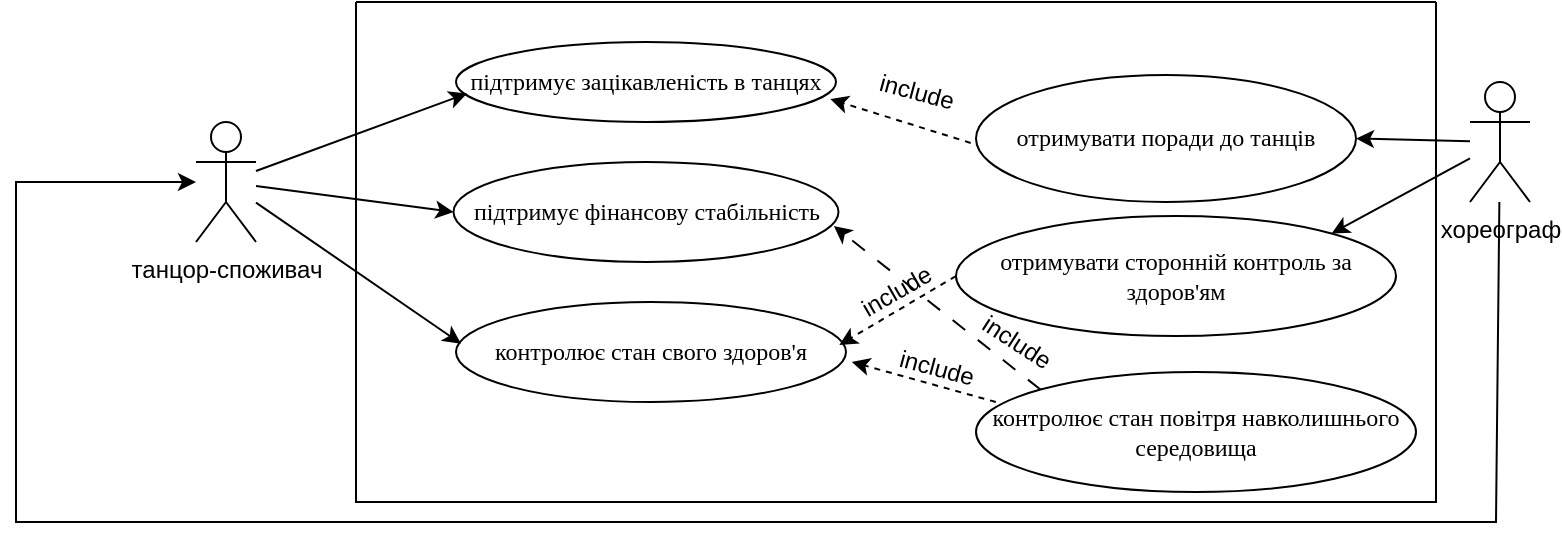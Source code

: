 <mxfile version="21.6.5" type="device">
  <diagram name="Страница — 1" id="wS0a-E_ivv_yOe_8BlFn">
    <mxGraphModel dx="1418" dy="828" grid="1" gridSize="10" guides="1" tooltips="1" connect="1" arrows="1" fold="1" page="1" pageScale="1" pageWidth="827" pageHeight="1169" math="0" shadow="0">
      <root>
        <mxCell id="0" />
        <mxCell id="1" parent="0" />
        <mxCell id="iGe3nFgzR7R-XXRQcmDe-5" value="танцор-споживач" style="shape=umlActor;verticalLabelPosition=bottom;verticalAlign=top;html=1;outlineConnect=0;" parent="1" vertex="1">
          <mxGeometry x="160" y="430" width="30" height="60" as="geometry" />
        </mxCell>
        <mxCell id="iGe3nFgzR7R-XXRQcmDe-6" value="підтримує зацікавленість в танцях" style="ellipse;whiteSpace=wrap;html=1;fontFamily=Times New Roman;" parent="1" vertex="1">
          <mxGeometry x="290" y="390" width="190" height="40" as="geometry" />
        </mxCell>
        <mxCell id="iGe3nFgzR7R-XXRQcmDe-7" value="підтримує фінансову стабільність" style="ellipse;whiteSpace=wrap;html=1;fontFamily=Times New Roman;" parent="1" vertex="1">
          <mxGeometry x="288.75" y="450" width="192.5" height="50" as="geometry" />
        </mxCell>
        <mxCell id="iGe3nFgzR7R-XXRQcmDe-8" value="контролює стан свого здоров&#39;я" style="ellipse;whiteSpace=wrap;html=1;fontFamily=Times New Roman;" parent="1" vertex="1">
          <mxGeometry x="290" y="520" width="195" height="50" as="geometry" />
        </mxCell>
        <mxCell id="iGe3nFgzR7R-XXRQcmDe-9" value="контролює стан повітря навколишнього середовища" style="ellipse;whiteSpace=wrap;html=1;fontFamily=Times New Roman;" parent="1" vertex="1">
          <mxGeometry x="550" y="555" width="220" height="60" as="geometry" />
        </mxCell>
        <mxCell id="iGe3nFgzR7R-XXRQcmDe-11" value="" style="endArrow=classic;html=1;rounded=0;exitX=0.045;exitY=0.25;exitDx=0;exitDy=0;exitPerimeter=0;entryX=1.015;entryY=0.6;entryDx=0;entryDy=0;entryPerimeter=0;dashed=1;" parent="1" source="iGe3nFgzR7R-XXRQcmDe-9" target="iGe3nFgzR7R-XXRQcmDe-8" edge="1">
          <mxGeometry width="50" height="50" relative="1" as="geometry">
            <mxPoint x="370" y="520" as="sourcePoint" />
            <mxPoint x="420" y="470" as="targetPoint" />
          </mxGeometry>
        </mxCell>
        <mxCell id="iGe3nFgzR7R-XXRQcmDe-12" value="include" style="text;html=1;align=center;verticalAlign=middle;resizable=0;points=[];autosize=1;strokeColor=none;fillColor=none;rotation=15;" parent="1" vertex="1">
          <mxGeometry x="500" y="538" width="60" height="30" as="geometry" />
        </mxCell>
        <mxCell id="iGe3nFgzR7R-XXRQcmDe-13" value="хореограф" style="shape=umlActor;verticalLabelPosition=bottom;verticalAlign=top;html=1;outlineConnect=0;" parent="1" vertex="1">
          <mxGeometry x="797" y="410" width="30" height="60" as="geometry" />
        </mxCell>
        <mxCell id="iGe3nFgzR7R-XXRQcmDe-14" value="" style="endArrow=classic;html=1;rounded=0;entryX=0.029;entryY=0.643;entryDx=0;entryDy=0;entryPerimeter=0;" parent="1" source="iGe3nFgzR7R-XXRQcmDe-5" target="iGe3nFgzR7R-XXRQcmDe-6" edge="1">
          <mxGeometry width="50" height="50" relative="1" as="geometry">
            <mxPoint x="370" y="520" as="sourcePoint" />
            <mxPoint x="420" y="470" as="targetPoint" />
          </mxGeometry>
        </mxCell>
        <mxCell id="iGe3nFgzR7R-XXRQcmDe-15" value="" style="endArrow=classic;html=1;rounded=0;entryX=0;entryY=0.5;entryDx=0;entryDy=0;" parent="1" source="iGe3nFgzR7R-XXRQcmDe-5" target="iGe3nFgzR7R-XXRQcmDe-7" edge="1">
          <mxGeometry width="50" height="50" relative="1" as="geometry">
            <mxPoint x="210" y="520" as="sourcePoint" />
            <mxPoint x="260" y="470" as="targetPoint" />
          </mxGeometry>
        </mxCell>
        <mxCell id="iGe3nFgzR7R-XXRQcmDe-16" value="" style="endArrow=classic;html=1;rounded=0;entryX=0.013;entryY=0.417;entryDx=0;entryDy=0;entryPerimeter=0;" parent="1" source="iGe3nFgzR7R-XXRQcmDe-5" target="iGe3nFgzR7R-XXRQcmDe-8" edge="1">
          <mxGeometry width="50" height="50" relative="1" as="geometry">
            <mxPoint x="370" y="520" as="sourcePoint" />
            <mxPoint x="420" y="470" as="targetPoint" />
          </mxGeometry>
        </mxCell>
        <mxCell id="iGe3nFgzR7R-XXRQcmDe-17" value="отримувати поради до танців" style="ellipse;whiteSpace=wrap;html=1;fontFamily=Times New Roman;" parent="1" vertex="1">
          <mxGeometry x="550" y="406.5" width="190" height="63.5" as="geometry" />
        </mxCell>
        <mxCell id="iGe3nFgzR7R-XXRQcmDe-18" value="include" style="text;html=1;align=center;verticalAlign=middle;resizable=0;points=[];autosize=1;strokeColor=none;fillColor=none;rotation=15;" parent="1" vertex="1">
          <mxGeometry x="490" y="400" width="60" height="30" as="geometry" />
        </mxCell>
        <mxCell id="iGe3nFgzR7R-XXRQcmDe-20" value="" style="endArrow=classic;html=1;rounded=0;exitX=-0.014;exitY=0.535;exitDx=0;exitDy=0;exitPerimeter=0;entryX=0.985;entryY=0.714;entryDx=0;entryDy=0;entryPerimeter=0;dashed=1;" parent="1" source="iGe3nFgzR7R-XXRQcmDe-17" target="iGe3nFgzR7R-XXRQcmDe-6" edge="1">
          <mxGeometry width="50" height="50" relative="1" as="geometry">
            <mxPoint x="370" y="520" as="sourcePoint" />
            <mxPoint x="420" y="470" as="targetPoint" />
          </mxGeometry>
        </mxCell>
        <mxCell id="iGe3nFgzR7R-XXRQcmDe-22" value="" style="endArrow=classic;html=1;rounded=0;entryX=1;entryY=0.5;entryDx=0;entryDy=0;" parent="1" source="iGe3nFgzR7R-XXRQcmDe-13" target="iGe3nFgzR7R-XXRQcmDe-17" edge="1">
          <mxGeometry width="50" height="50" relative="1" as="geometry">
            <mxPoint x="660" y="350" as="sourcePoint" />
            <mxPoint x="710" y="300" as="targetPoint" />
          </mxGeometry>
        </mxCell>
        <mxCell id="iGe3nFgzR7R-XXRQcmDe-23" value="отримувати сторонній контроль за здоров&#39;ям" style="ellipse;whiteSpace=wrap;html=1;fontFamily=Times New Roman;" parent="1" vertex="1">
          <mxGeometry x="540" y="477" width="220" height="60" as="geometry" />
        </mxCell>
        <mxCell id="iGe3nFgzR7R-XXRQcmDe-24" value="include" style="text;html=1;align=center;verticalAlign=middle;resizable=0;points=[];autosize=1;strokeColor=none;fillColor=none;rotation=-30;" parent="1" vertex="1">
          <mxGeometry x="480" y="500" width="60" height="30" as="geometry" />
        </mxCell>
        <mxCell id="iGe3nFgzR7R-XXRQcmDe-25" value="" style="endArrow=classic;html=1;rounded=0;exitX=0;exitY=0.5;exitDx=0;exitDy=0;entryX=0.983;entryY=0.429;entryDx=0;entryDy=0;entryPerimeter=0;dashed=1;" parent="1" source="iGe3nFgzR7R-XXRQcmDe-23" target="iGe3nFgzR7R-XXRQcmDe-8" edge="1">
          <mxGeometry width="50" height="50" relative="1" as="geometry">
            <mxPoint x="660" y="520" as="sourcePoint" />
            <mxPoint x="710" y="470" as="targetPoint" />
          </mxGeometry>
        </mxCell>
        <mxCell id="iGe3nFgzR7R-XXRQcmDe-26" value="" style="endArrow=classic;html=1;rounded=0;entryX=1;entryY=0;entryDx=0;entryDy=0;" parent="1" source="iGe3nFgzR7R-XXRQcmDe-13" target="iGe3nFgzR7R-XXRQcmDe-23" edge="1">
          <mxGeometry width="50" height="50" relative="1" as="geometry">
            <mxPoint x="660" y="520" as="sourcePoint" />
            <mxPoint x="710" y="470" as="targetPoint" />
          </mxGeometry>
        </mxCell>
        <mxCell id="iGe3nFgzR7R-XXRQcmDe-27" value="" style="endArrow=classic;html=1;rounded=0;exitX=0;exitY=0;exitDx=0;exitDy=0;entryX=0.988;entryY=0.64;entryDx=0;entryDy=0;entryPerimeter=0;dashed=1;dashPattern=8 8;" parent="1" source="iGe3nFgzR7R-XXRQcmDe-9" target="iGe3nFgzR7R-XXRQcmDe-7" edge="1">
          <mxGeometry width="50" height="50" relative="1" as="geometry">
            <mxPoint x="450" y="520" as="sourcePoint" />
            <mxPoint x="500" y="470" as="targetPoint" />
          </mxGeometry>
        </mxCell>
        <mxCell id="iGe3nFgzR7R-XXRQcmDe-28" value="include" style="text;html=1;align=center;verticalAlign=middle;resizable=0;points=[];autosize=1;strokeColor=none;fillColor=none;rotation=33;" parent="1" vertex="1">
          <mxGeometry x="540" y="525" width="60" height="30" as="geometry" />
        </mxCell>
        <mxCell id="iGe3nFgzR7R-XXRQcmDe-31" value="" style="endArrow=classic;html=1;rounded=0;" parent="1" source="iGe3nFgzR7R-XXRQcmDe-13" target="iGe3nFgzR7R-XXRQcmDe-5" edge="1">
          <mxGeometry width="50" height="50" relative="1" as="geometry">
            <mxPoint x="450" y="500" as="sourcePoint" />
            <mxPoint x="160" y="630" as="targetPoint" />
            <Array as="points">
              <mxPoint x="810" y="630" />
              <mxPoint x="480" y="630" />
              <mxPoint x="175" y="630" />
              <mxPoint x="70" y="630" />
              <mxPoint x="70" y="460" />
            </Array>
          </mxGeometry>
        </mxCell>
        <mxCell id="lKts8aZJJUEc3eBl2lUq-2" value="" style="swimlane;startSize=0;" vertex="1" parent="1">
          <mxGeometry x="240" y="370" width="540" height="250" as="geometry" />
        </mxCell>
      </root>
    </mxGraphModel>
  </diagram>
</mxfile>
